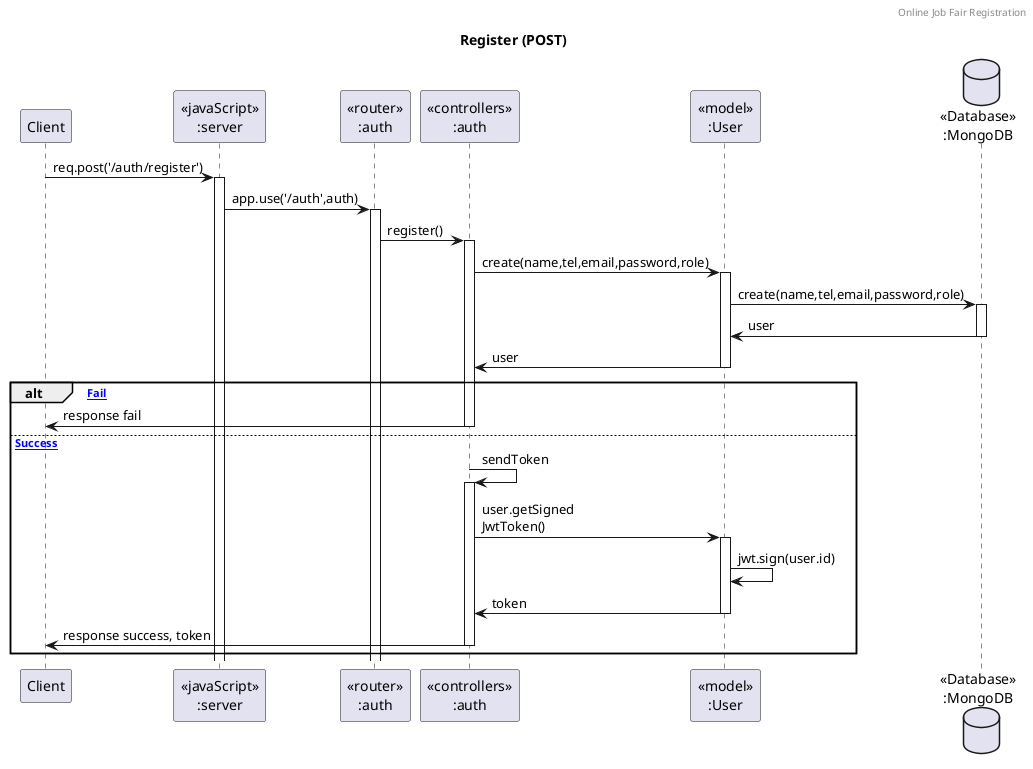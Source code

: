 @startuml Register (POST)

header Online Job Fair Registration
title "Register (POST)"

participant "Client" as client
participant "<<javaScript>>\n:server" as server
participant "<<router>>\n:auth" as routerAuth
participant "<<controllers>>\n:auth" as controllersAuth
participant "<<model>>\n:User" as modelUser
database "<<Database>>\n:MongoDB" as UsersDatabase

client->server ++:req.post('/auth/register')
server->routerAuth ++:app.use('/auth',auth)
routerAuth -> controllersAuth ++:register()
controllersAuth -> modelUser ++:create(name,tel,email,password,role)
modelUser -> UsersDatabase ++:create(name,tel,email,password,role)
modelUser <- UsersDatabase --:user
controllersAuth <- modelUser --:user

alt [Fail]
    client <- controllersAuth --:response fail
else [Success]
    controllersAuth -> controllersAuth ++:sendToken
    controllersAuth -> modelUser ++:user.getSigned\nJwtToken()
    modelUser -> modelUser :jwt.sign(user.id)
    controllersAuth <- modelUser --:token
    client <- controllersAuth --:response success, token
end

@enduml